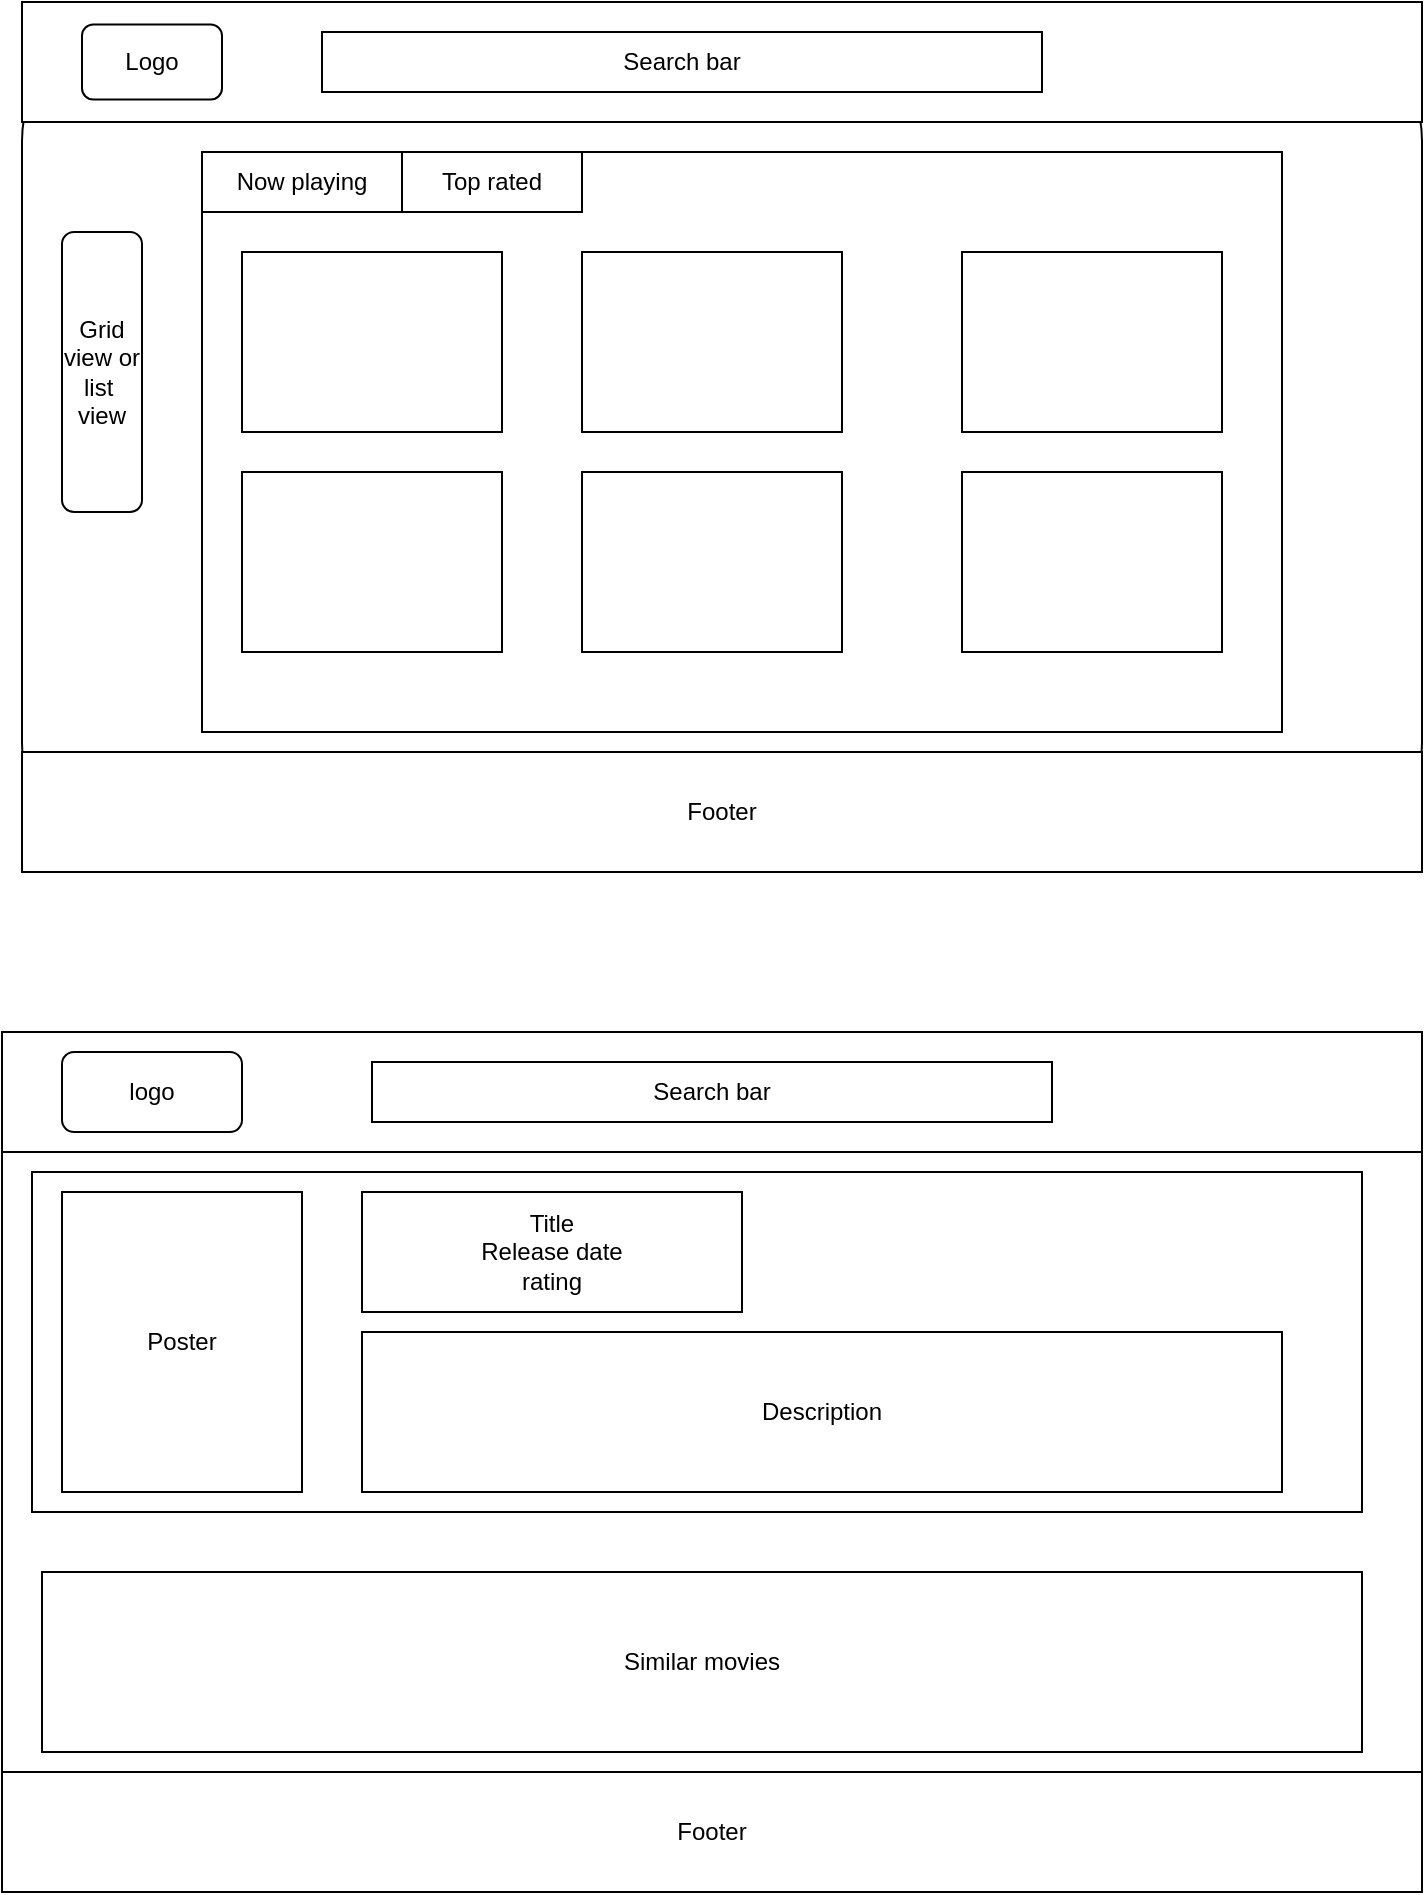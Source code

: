 <mxfile version="20.2.8" type="device"><diagram id="E9ipe1JA2Ej5JO_iud6a" name="Page-1"><mxGraphModel dx="1266" dy="994" grid="1" gridSize="10" guides="1" tooltips="1" connect="1" arrows="1" fold="1" page="1" pageScale="1" pageWidth="1169" pageHeight="827" math="0" shadow="0"><root><mxCell id="0"/><mxCell id="1" parent="0"/><mxCell id="27tAOPMN4_06-kGzo5kR-1" value="" style="rounded=1;whiteSpace=wrap;html=1;" vertex="1" parent="1"><mxGeometry x="110" y="120" width="700" height="430" as="geometry"/></mxCell><mxCell id="27tAOPMN4_06-kGzo5kR-2" value="" style="rounded=0;whiteSpace=wrap;html=1;" vertex="1" parent="1"><mxGeometry x="110" y="115" width="700" height="60" as="geometry"/></mxCell><mxCell id="27tAOPMN4_06-kGzo5kR-3" value="Search bar" style="rounded=0;whiteSpace=wrap;html=1;" vertex="1" parent="1"><mxGeometry x="260" y="130" width="360" height="30" as="geometry"/></mxCell><mxCell id="27tAOPMN4_06-kGzo5kR-4" value="Grid&lt;br&gt;view or list&amp;nbsp;&lt;br&gt;view" style="rounded=1;whiteSpace=wrap;html=1;" vertex="1" parent="1"><mxGeometry x="130" y="230" width="40" height="140" as="geometry"/></mxCell><mxCell id="27tAOPMN4_06-kGzo5kR-5" value="" style="rounded=0;whiteSpace=wrap;html=1;" vertex="1" parent="1"><mxGeometry x="200" y="190" width="540" height="290" as="geometry"/></mxCell><mxCell id="27tAOPMN4_06-kGzo5kR-7" value="" style="rounded=0;whiteSpace=wrap;html=1;" vertex="1" parent="1"><mxGeometry x="100" y="630" width="710" height="430" as="geometry"/></mxCell><mxCell id="27tAOPMN4_06-kGzo5kR-8" value="" style="rounded=0;whiteSpace=wrap;html=1;" vertex="1" parent="1"><mxGeometry x="100" y="630" width="710" height="60" as="geometry"/></mxCell><mxCell id="27tAOPMN4_06-kGzo5kR-9" value="logo" style="rounded=1;whiteSpace=wrap;html=1;" vertex="1" parent="1"><mxGeometry x="130" y="640" width="90" height="40" as="geometry"/></mxCell><mxCell id="27tAOPMN4_06-kGzo5kR-10" value="Similar movies" style="rounded=0;whiteSpace=wrap;html=1;" vertex="1" parent="1"><mxGeometry x="120" y="900" width="660" height="90" as="geometry"/></mxCell><mxCell id="27tAOPMN4_06-kGzo5kR-11" value="Footer" style="rounded=0;whiteSpace=wrap;html=1;" vertex="1" parent="1"><mxGeometry x="100" y="1000" width="710" height="60" as="geometry"/></mxCell><mxCell id="27tAOPMN4_06-kGzo5kR-12" value="Footer" style="rounded=0;whiteSpace=wrap;html=1;" vertex="1" parent="1"><mxGeometry x="110" y="490" width="700" height="60" as="geometry"/></mxCell><mxCell id="27tAOPMN4_06-kGzo5kR-13" value="Movie details" style="rounded=0;whiteSpace=wrap;html=1;" vertex="1" parent="1"><mxGeometry x="115" y="700" width="665" height="170" as="geometry"/></mxCell><mxCell id="27tAOPMN4_06-kGzo5kR-14" value="Logo" style="rounded=1;whiteSpace=wrap;html=1;" vertex="1" parent="1"><mxGeometry x="140" y="126.25" width="70" height="37.5" as="geometry"/></mxCell><mxCell id="27tAOPMN4_06-kGzo5kR-16" value="Now playing" style="rounded=0;whiteSpace=wrap;html=1;" vertex="1" parent="1"><mxGeometry x="200" y="190" width="100" height="30" as="geometry"/></mxCell><mxCell id="27tAOPMN4_06-kGzo5kR-17" value="Top rated" style="rounded=0;whiteSpace=wrap;html=1;" vertex="1" parent="1"><mxGeometry x="300" y="190" width="90" height="30" as="geometry"/></mxCell><mxCell id="27tAOPMN4_06-kGzo5kR-18" value="Poster" style="rounded=0;whiteSpace=wrap;html=1;" vertex="1" parent="1"><mxGeometry x="130" y="710" width="120" height="150" as="geometry"/></mxCell><mxCell id="27tAOPMN4_06-kGzo5kR-20" value="Description" style="rounded=0;whiteSpace=wrap;html=1;" vertex="1" parent="1"><mxGeometry x="280" y="780" width="460" height="80" as="geometry"/></mxCell><mxCell id="27tAOPMN4_06-kGzo5kR-21" value="Title&lt;br&gt;Release date&lt;br&gt;rating" style="rounded=0;whiteSpace=wrap;html=1;" vertex="1" parent="1"><mxGeometry x="280" y="710" width="190" height="60" as="geometry"/></mxCell><mxCell id="27tAOPMN4_06-kGzo5kR-22" value="" style="rounded=0;whiteSpace=wrap;html=1;" vertex="1" parent="1"><mxGeometry x="220" y="240" width="130" height="90" as="geometry"/></mxCell><mxCell id="27tAOPMN4_06-kGzo5kR-23" value="" style="rounded=0;whiteSpace=wrap;html=1;" vertex="1" parent="1"><mxGeometry x="390" y="240" width="130" height="90" as="geometry"/></mxCell><mxCell id="27tAOPMN4_06-kGzo5kR-24" value="" style="rounded=0;whiteSpace=wrap;html=1;" vertex="1" parent="1"><mxGeometry x="580" y="240" width="130" height="90" as="geometry"/></mxCell><mxCell id="27tAOPMN4_06-kGzo5kR-25" value="" style="rounded=0;whiteSpace=wrap;html=1;" vertex="1" parent="1"><mxGeometry x="220" y="350" width="130" height="90" as="geometry"/></mxCell><mxCell id="27tAOPMN4_06-kGzo5kR-26" value="" style="rounded=0;whiteSpace=wrap;html=1;" vertex="1" parent="1"><mxGeometry x="390" y="350" width="130" height="90" as="geometry"/></mxCell><mxCell id="27tAOPMN4_06-kGzo5kR-27" value="" style="rounded=0;whiteSpace=wrap;html=1;" vertex="1" parent="1"><mxGeometry x="580" y="350" width="130" height="90" as="geometry"/></mxCell><mxCell id="27tAOPMN4_06-kGzo5kR-28" value="Search bar" style="rounded=0;whiteSpace=wrap;html=1;" vertex="1" parent="1"><mxGeometry x="285" y="645" width="340" height="30" as="geometry"/></mxCell></root></mxGraphModel></diagram></mxfile>